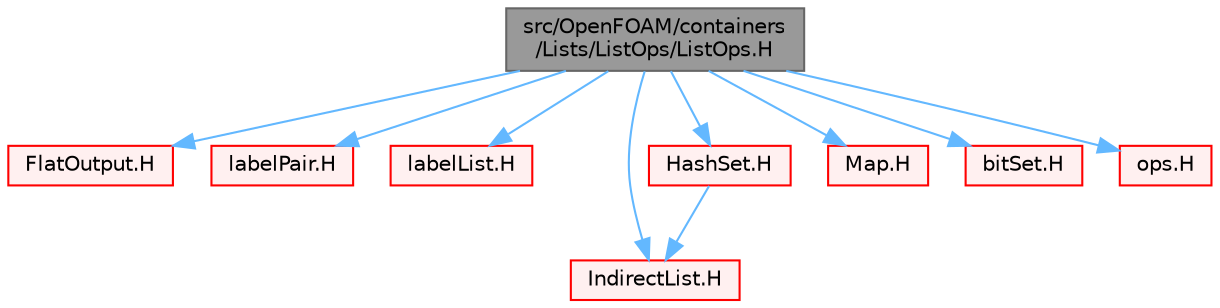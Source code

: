 digraph "src/OpenFOAM/containers/Lists/ListOps/ListOps.H"
{
 // LATEX_PDF_SIZE
  bgcolor="transparent";
  edge [fontname=Helvetica,fontsize=10,labelfontname=Helvetica,labelfontsize=10];
  node [fontname=Helvetica,fontsize=10,shape=box,height=0.2,width=0.4];
  Node1 [id="Node000001",label="src/OpenFOAM/containers\l/Lists/ListOps/ListOps.H",height=0.2,width=0.4,color="gray40", fillcolor="grey60", style="filled", fontcolor="black",tooltip="Various functions to operate on Lists."];
  Node1 -> Node2 [id="edge1_Node000001_Node000002",color="steelblue1",style="solid",tooltip=" "];
  Node2 [id="Node000002",label="FlatOutput.H",height=0.2,width=0.4,color="red", fillcolor="#FFF0F0", style="filled",URL="$FlatOutput_8H.html",tooltip=" "];
  Node1 -> Node65 [id="edge2_Node000001_Node000065",color="steelblue1",style="solid",tooltip=" "];
  Node65 [id="Node000065",label="labelPair.H",height=0.2,width=0.4,color="red", fillcolor="#FFF0F0", style="filled",URL="$labelPair_8H.html",tooltip=" "];
  Node1 -> Node120 [id="edge3_Node000001_Node000120",color="steelblue1",style="solid",tooltip=" "];
  Node120 [id="Node000120",label="labelList.H",height=0.2,width=0.4,color="red", fillcolor="#FFF0F0", style="filled",URL="$labelList_8H.html",tooltip=" "];
  Node1 -> Node121 [id="edge4_Node000001_Node000121",color="steelblue1",style="solid",tooltip=" "];
  Node121 [id="Node000121",label="IndirectList.H",height=0.2,width=0.4,color="red", fillcolor="#FFF0F0", style="filled",URL="$IndirectList_8H.html",tooltip=" "];
  Node1 -> Node126 [id="edge5_Node000001_Node000126",color="steelblue1",style="solid",tooltip=" "];
  Node126 [id="Node000126",label="HashSet.H",height=0.2,width=0.4,color="red", fillcolor="#FFF0F0", style="filled",URL="$HashSet_8H.html",tooltip=" "];
  Node126 -> Node121 [id="edge6_Node000126_Node000121",color="steelblue1",style="solid",tooltip=" "];
  Node1 -> Node127 [id="edge7_Node000001_Node000127",color="steelblue1",style="solid",tooltip=" "];
  Node127 [id="Node000127",label="Map.H",height=0.2,width=0.4,color="red", fillcolor="#FFF0F0", style="filled",URL="$Map_8H.html",tooltip=" "];
  Node1 -> Node128 [id="edge8_Node000001_Node000128",color="steelblue1",style="solid",tooltip=" "];
  Node128 [id="Node000128",label="bitSet.H",height=0.2,width=0.4,color="red", fillcolor="#FFF0F0", style="filled",URL="$bitSet_8H.html",tooltip=" "];
  Node1 -> Node134 [id="edge9_Node000001_Node000134",color="steelblue1",style="solid",tooltip=" "];
  Node134 [id="Node000134",label="ops.H",height=0.2,width=0.4,color="red", fillcolor="#FFF0F0", style="filled",URL="$ops_8H.html",tooltip="Various functors for unary and binary operations. Can be used for parallel combine-reduce operations ..."];
}

